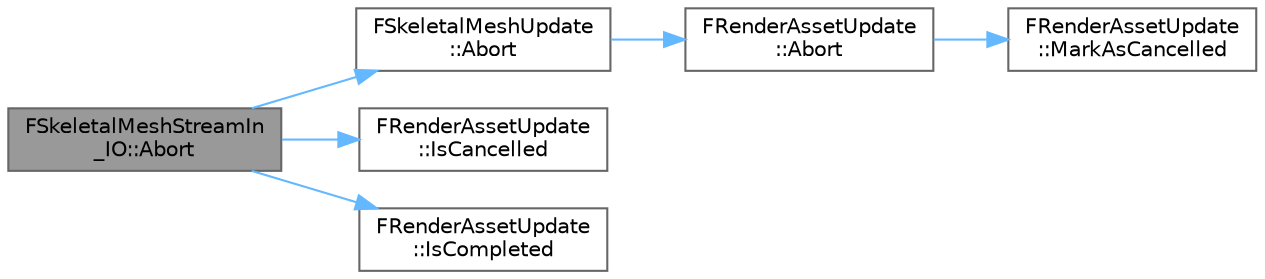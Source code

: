 digraph "FSkeletalMeshStreamIn_IO::Abort"
{
 // INTERACTIVE_SVG=YES
 // LATEX_PDF_SIZE
  bgcolor="transparent";
  edge [fontname=Helvetica,fontsize=10,labelfontname=Helvetica,labelfontsize=10];
  node [fontname=Helvetica,fontsize=10,shape=box,height=0.2,width=0.4];
  rankdir="LR";
  Node1 [id="Node000001",label="FSkeletalMeshStreamIn\l_IO::Abort",height=0.2,width=0.4,color="gray40", fillcolor="grey60", style="filled", fontcolor="black",tooltip="Cancel the current update."];
  Node1 -> Node2 [id="edge1_Node000001_Node000002",color="steelblue1",style="solid",tooltip=" "];
  Node2 [id="Node000002",label="FSkeletalMeshUpdate\l::Abort",height=0.2,width=0.4,color="grey40", fillcolor="white", style="filled",URL="$d2/d37/classFSkeletalMeshUpdate.html#a50df911189c4a48055077c8ad069b776",tooltip="Cancel the current update."];
  Node2 -> Node3 [id="edge2_Node000002_Node000003",color="steelblue1",style="solid",tooltip=" "];
  Node3 [id="Node000003",label="FRenderAssetUpdate\l::Abort",height=0.2,width=0.4,color="grey40", fillcolor="white", style="filled",URL="$d2/d05/classFRenderAssetUpdate.html#a1b96cd6730741e93aa7938713e8c915f",tooltip="Cancel the current update."];
  Node3 -> Node4 [id="edge3_Node000003_Node000004",color="steelblue1",style="solid",tooltip=" "];
  Node4 [id="Node000004",label="FRenderAssetUpdate\l::MarkAsCancelled",height=0.2,width=0.4,color="grey40", fillcolor="white", style="filled",URL="$d2/d05/classFRenderAssetUpdate.html#afd4d330f42a18809236abd95da16e404",tooltip="Set the task state as cancelled."];
  Node1 -> Node5 [id="edge4_Node000001_Node000005",color="steelblue1",style="solid",tooltip=" "];
  Node5 [id="Node000005",label="FRenderAssetUpdate\l::IsCancelled",height=0.2,width=0.4,color="grey40", fillcolor="white", style="filled",URL="$d2/d05/classFRenderAssetUpdate.html#a22b03a54aaee8376d978b0fc3fdecfd8",tooltip="Returns whether the task was aborted through Abort() or cancelled."];
  Node1 -> Node6 [id="edge5_Node000001_Node000006",color="steelblue1",style="solid",tooltip=" "];
  Node6 [id="Node000006",label="FRenderAssetUpdate\l::IsCompleted",height=0.2,width=0.4,color="grey40", fillcolor="white", style="filled",URL="$d2/d05/classFRenderAssetUpdate.html#a2cf914cdbf84d7dbc8b534d7493363ae",tooltip="Returns whether the task has finished executing and there is no other thread possibly accessing it."];
}

